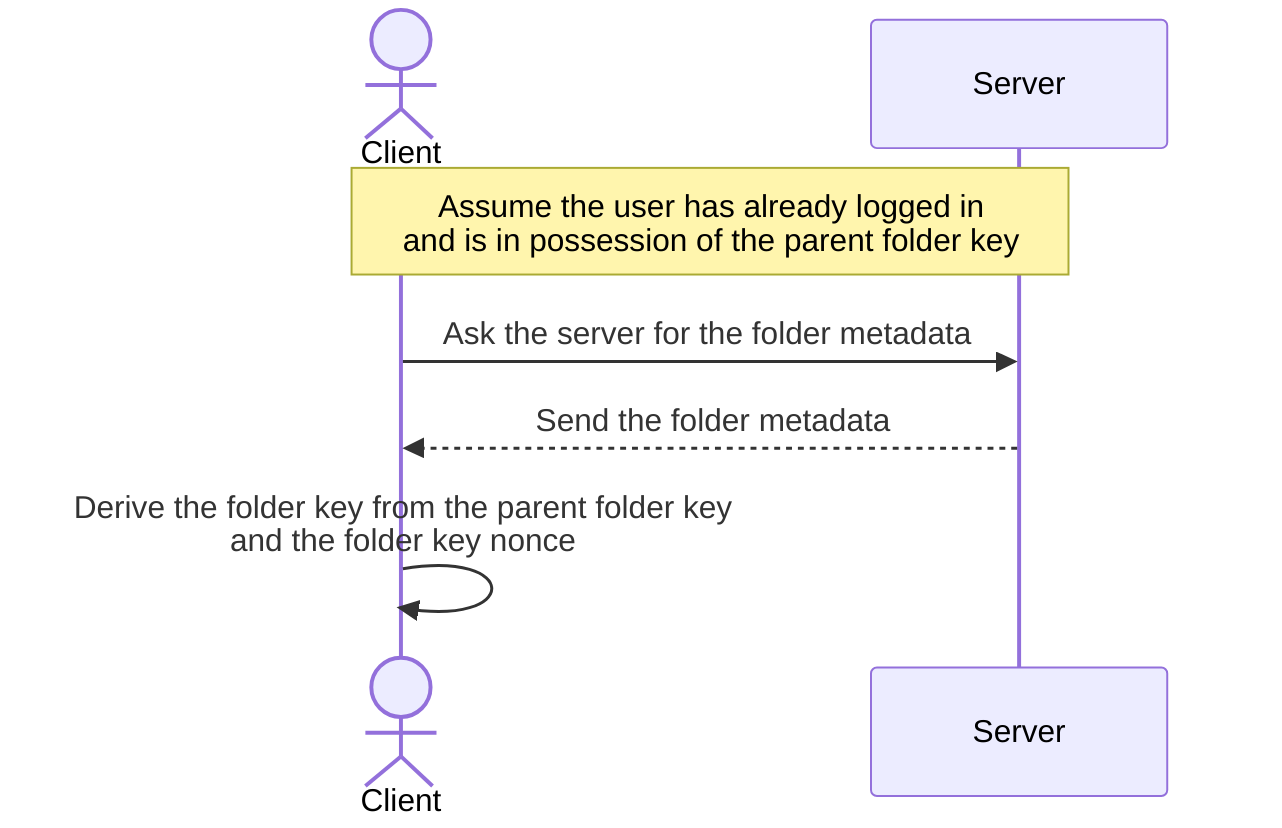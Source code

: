 sequenceDiagram
    actor C as Client
    participant S as Server

    note over C,S: Assume the user has already logged in <br> and is in possession of the parent folder key

    C->>S: Ask the server for the folder metadata
    S-->>C: Send the folder metadata

    C->>C: Derive the folder key from the parent folder key <br> and the folder key nonce